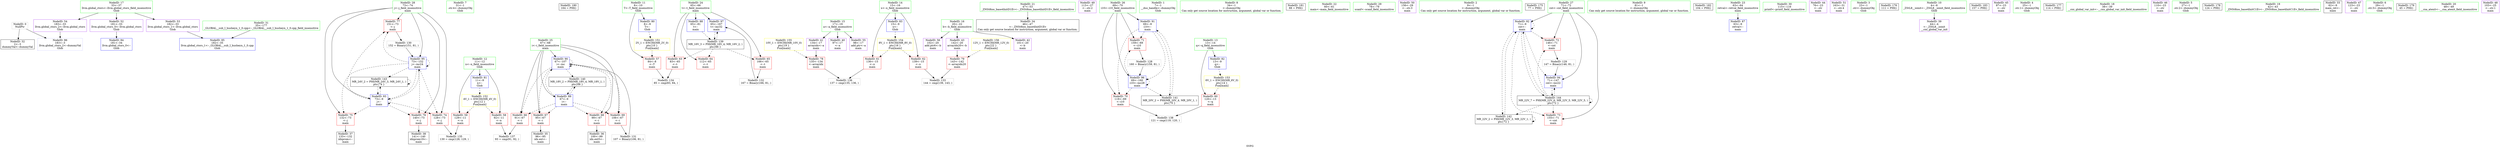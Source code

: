 digraph "SVFG" {
	label="SVFG";

	Node0x558f59932dd0 [shape=record,color=grey,label="{NodeID: 0\nNullPtr}"];
	Node0x558f59932dd0 -> Node0x558f59949020[style=solid];
	Node0x558f59932dd0 -> Node0x558f5994ce30[style=solid];
	Node0x558f5994d1a0 [shape=record,color=blue,label="{NodeID: 90\n67\<--107\ni\<--inc\nmain\n}"];
	Node0x558f5994d1a0 -> Node0x558f5994bcd0[style=dashed];
	Node0x558f5994d1a0 -> Node0x558f5994bda0[style=dashed];
	Node0x558f5994d1a0 -> Node0x558f5994be70[style=dashed];
	Node0x558f5994d1a0 -> Node0x558f5994bf40[style=dashed];
	Node0x558f5994d1a0 -> Node0x558f5994d1a0[style=dashed];
	Node0x558f5994d1a0 -> Node0x558f59955350[style=dashed];
	Node0x558f59933a50 [shape=record,color=green,label="{NodeID: 7\n31\<--1\n.str.4\<--dummyObj\nGlob }"];
	Node0x558f59961b80 [shape=record,color=black,label="{NodeID: 180\n164 = PHI()\n}"];
	Node0x558f59949e50 [shape=record,color=blue,label="{NodeID: 97\n65\<--167\nt\<--inc32\nmain\n}"];
	Node0x558f59949e50 -> Node0x558f59954e50[style=dashed];
	Node0x558f59948210 [shape=record,color=green,label="{NodeID: 14\n15\<--16\nx\<--x_field_insensitive\nGlob }"];
	Node0x558f59948210 -> Node0x558f5994b8c0[style=solid];
	Node0x558f59948210 -> Node0x558f5994b990[style=solid];
	Node0x558f59948210 -> Node0x558f5994cb30[style=solid];
	Node0x558f59948640 [shape=record,color=green,label="{NodeID: 21\n47\<--53\n_ZNSt8ios_base4InitD1Ev\<--_ZNSt8ios_base4InitD1Ev_field_insensitive\n}"];
	Node0x558f59948640 -> Node0x558f599491f0[style=solid];
	Node0x558f59948c50 [shape=record,color=green,label="{NodeID: 28\n73\<--74\nj\<--j_field_insensitive\nmain\n}"];
	Node0x558f59948c50 -> Node0x558f5994c350[style=solid];
	Node0x558f59948c50 -> Node0x558f5994c420[style=solid];
	Node0x558f59948c50 -> Node0x558f5994c4f0[style=solid];
	Node0x558f59948c50 -> Node0x558f5994c5c0[style=solid];
	Node0x558f59948c50 -> Node0x558f5994d410[style=solid];
	Node0x558f59948c50 -> Node0x558f5994d5b0[style=solid];
	Node0x558f599492f0 [shape=record,color=black,label="{NodeID: 35\n96\<--95\nidx.ext\<--\nmain\n}"];
	Node0x558f599498a0 [shape=record,color=purple,label="{NodeID: 42\n101\<--20\n\<--b\nmain\n}"];
	Node0x558f5994fc60 [shape=record,color=grey,label="{NodeID: 132\n167 = Binary(166, 81, )\n}"];
	Node0x558f5994fc60 -> Node0x558f59949e50[style=solid];
	Node0x558f5994ae70 [shape=record,color=purple,label="{NodeID: 49\n113\<--27\n\<--.str.2\nmain\n}"];
	Node0x558f59954e50 [shape=record,color=black,label="{NodeID: 139\nMR_16V_3 = PHI(MR_16V_4, MR_16V_2, )\npts\{66 \}\n}"];
	Node0x558f59954e50 -> Node0x558f5994ba60[style=dashed];
	Node0x558f59954e50 -> Node0x558f5994bb30[style=dashed];
	Node0x558f59954e50 -> Node0x558f5994bc00[style=dashed];
	Node0x558f59954e50 -> Node0x558f59949e50[style=dashed];
	Node0x558f5994b4b0 [shape=record,color=purple,label="{NodeID: 56\n102\<--20\nadd.ptr6\<--b\nmain\n}"];
	Node0x558f5994ba60 [shape=record,color=red,label="{NodeID: 63\n83\<--65\n\<--t\nmain\n}"];
	Node0x558f5994ba60 -> Node0x558f5994ff60[style=solid];
	Node0x558f59959650 [shape=record,color=yellow,style=double,label="{NodeID: 153\n6V_1 = ENCHI(MR_6V_0)\npts\{14 \}\nFun[main]}"];
	Node0x558f59959650 -> Node0x558f5994b7f0[style=dashed];
	Node0x558f5994c010 [shape=record,color=red,label="{NodeID: 70\n119\<--69\n\<--i10\nmain\n}"];
	Node0x558f5994c010 -> Node0x558f5994aa20[style=solid];
	Node0x558f5994c5c0 [shape=record,color=red,label="{NodeID: 77\n151\<--73\n\<--j\nmain\n}"];
	Node0x558f5994c5c0 -> Node0x558f5994f960[style=solid];
	Node0x558f5994cc30 [shape=record,color=blue,label="{NodeID: 84\n181\<--34\nllvm.global_ctors_0\<--\nGlob }"];
	Node0x558f59931ee0 [shape=record,color=green,label="{NodeID: 1\n7\<--1\n__dso_handle\<--dummyObj\nGlob }"];
	Node0x558f5994d270 [shape=record,color=blue,label="{NodeID: 91\n69\<--9\ni10\<--\nmain\n}"];
	Node0x558f5994d270 -> Node0x558f5994c010[style=dashed];
	Node0x558f5994d270 -> Node0x558f5994c0e0[style=dashed];
	Node0x558f5994d270 -> Node0x558f59949d80[style=dashed];
	Node0x558f5994d270 -> Node0x558f59955850[style=dashed];
	Node0x558f59933ae0 [shape=record,color=green,label="{NodeID: 8\n34\<--1\n\<--dummyObj\nCan only get source location for instruction, argument, global var or function.}"];
	Node0x558f59961c80 [shape=record,color=black,label="{NodeID: 181\n88 = PHI()\n}"];
	Node0x558f599482a0 [shape=record,color=green,label="{NodeID: 15\n17\<--19\na\<--a_field_insensitive\nGlob }"];
	Node0x558f599482a0 -> Node0x558f59949700[style=solid];
	Node0x558f599482a0 -> Node0x558f599497d0[style=solid];
	Node0x558f599482a0 -> Node0x558f5994b3e0[style=solid];
	Node0x558f59948740 [shape=record,color=green,label="{NodeID: 22\n60\<--61\nmain\<--main_field_insensitive\n}"];
	Node0x558f59948d20 [shape=record,color=green,label="{NodeID: 29\n78\<--79\nscanf\<--scanf_field_insensitive\n}"];
	Node0x558f599493c0 [shape=record,color=black,label="{NodeID: 36\n100\<--99\nidx.ext5\<--\nmain\n}"];
	Node0x558f59949970 [shape=record,color=purple,label="{NodeID: 43\n142\<--20\narrayidx20\<--b\nmain\n}"];
	Node0x558f59949970 -> Node0x558f5994c760[style=solid];
	Node0x558f5994fde0 [shape=record,color=grey,label="{NodeID: 133\n144 = cmp(139, 143, )\n}"];
	Node0x558f5994af40 [shape=record,color=purple,label="{NodeID: 50\n156\<--29\n\<--.str.3\nmain\n}"];
	Node0x558f59955350 [shape=record,color=black,label="{NodeID: 140\nMR_18V_2 = PHI(MR_18V_4, MR_18V_1, )\npts\{68 \}\n}"];
	Node0x558f59955350 -> Node0x558f5994d0d0[style=dashed];
	Node0x558f5994b580 [shape=record,color=red,label="{NodeID: 57\n84\<--8\n\<--T\nmain\n}"];
	Node0x558f5994b580 -> Node0x558f5994ff60[style=solid];
	Node0x558f5994bb30 [shape=record,color=red,label="{NodeID: 64\n112\<--65\n\<--t\nmain\n}"];
	Node0x558f59959730 [shape=record,color=yellow,style=double,label="{NodeID: 154\n8V_1 = ENCHI(MR_8V_0)\npts\{16 \}\nFun[main]}"];
	Node0x558f59959730 -> Node0x558f5994b8c0[style=dashed];
	Node0x558f59959730 -> Node0x558f5994b990[style=dashed];
	Node0x558f5994c0e0 [shape=record,color=red,label="{NodeID: 71\n159\<--69\n\<--i10\nmain\n}"];
	Node0x558f5994c0e0 -> Node0x558f5994f660[style=solid];
	Node0x558f5994c690 [shape=record,color=red,label="{NodeID: 78\n135\<--134\n\<--arrayidx\nmain\n}"];
	Node0x558f5994c690 -> Node0x558f5994a720[style=solid];
	Node0x558f5994cd30 [shape=record,color=blue,label="{NodeID: 85\n182\<--35\nllvm.global_ctors_1\<--_GLOBAL__sub_I_husheyn_1_0.cpp\nGlob }"];
	Node0x558f59932f70 [shape=record,color=green,label="{NodeID: 2\n9\<--1\n\<--dummyObj\nCan only get source location for instruction, argument, global var or function.}"];
	Node0x558f597a84e0 [shape=record,color=black,label="{NodeID: 175\n77 = PHI()\n}"];
	Node0x558f5994d340 [shape=record,color=blue,label="{NodeID: 92\n71\<--9\ncnt\<--\nmain\n}"];
	Node0x558f5994d340 -> Node0x558f5994c1b0[style=dashed];
	Node0x558f5994d340 -> Node0x558f5994c280[style=dashed];
	Node0x558f5994d340 -> Node0x558f5994d340[style=dashed];
	Node0x558f5994d340 -> Node0x558f5994d4e0[style=dashed];
	Node0x558f5994d340 -> Node0x558f59955d50[style=dashed];
	Node0x558f5994d340 -> Node0x558f59956750[style=dashed];
	Node0x558f59933b70 [shape=record,color=green,label="{NodeID: 9\n81\<--1\n\<--dummyObj\nCan only get source location for instruction, argument, global var or function.}"];
	Node0x558f59961d80 [shape=record,color=black,label="{NodeID: 182\n104 = PHI()\n}"];
	Node0x558f59948330 [shape=record,color=green,label="{NodeID: 16\n20\<--22\nb\<--b_field_insensitive\nGlob }"];
	Node0x558f59948330 -> Node0x558f599498a0[style=solid];
	Node0x558f59948330 -> Node0x558f59949970[style=solid];
	Node0x558f59948330 -> Node0x558f5994b4b0[style=solid];
	Node0x558f59948840 [shape=record,color=green,label="{NodeID: 23\n63\<--64\nretval\<--retval_field_insensitive\nmain\n}"];
	Node0x558f59948840 -> Node0x558f5994cf30[style=solid];
	Node0x558f59948e20 [shape=record,color=green,label="{NodeID: 30\n115\<--116\nprintf\<--printf_field_insensitive\n}"];
	Node0x558f59949490 [shape=record,color=black,label="{NodeID: 37\n133\<--132\nidxprom\<--\nmain\n}"];
	Node0x558f59949a40 [shape=record,color=purple,label="{NodeID: 44\n76\<--23\n\<--.str\nmain\n}"];
	Node0x558f5994ff60 [shape=record,color=grey,label="{NodeID: 134\n85 = cmp(83, 84, )\n}"];
	Node0x558f5994b010 [shape=record,color=purple,label="{NodeID: 51\n163\<--31\n\<--.str.4\nmain\n}"];
	Node0x558f59955850 [shape=record,color=black,label="{NodeID: 141\nMR_20V_2 = PHI(MR_20V_4, MR_20V_1, )\npts\{70 \}\n}"];
	Node0x558f59955850 -> Node0x558f5994d270[style=dashed];
	Node0x558f5994b650 [shape=record,color=red,label="{NodeID: 58\n92\<--11\n\<--n\nmain\n}"];
	Node0x558f5994b650 -> Node0x558f5994a8a0[style=solid];
	Node0x558f5994bc00 [shape=record,color=red,label="{NodeID: 65\n166\<--65\n\<--t\nmain\n}"];
	Node0x558f5994bc00 -> Node0x558f5994fc60[style=solid];
	Node0x558f59959810 [shape=record,color=yellow,style=double,label="{NodeID: 155\n10V_1 = ENCHI(MR_10V_0)\npts\{19 \}\nFun[main]}"];
	Node0x558f59959810 -> Node0x558f5994c690[style=dashed];
	Node0x558f5994c1b0 [shape=record,color=red,label="{NodeID: 72\n146\<--71\n\<--cnt\nmain\n}"];
	Node0x558f5994c1b0 -> Node0x558f5994f7e0[style=solid];
	Node0x558f5994c760 [shape=record,color=red,label="{NodeID: 79\n143\<--142\n\<--arrayidx20\nmain\n}"];
	Node0x558f5994c760 -> Node0x558f5994fde0[style=solid];
	Node0x558f5994ce30 [shape=record,color=blue, style = dotted,label="{NodeID: 86\n183\<--3\nllvm.global_ctors_2\<--dummyVal\nGlob }"];
	Node0x558f59933460 [shape=record,color=green,label="{NodeID: 3\n23\<--1\n.str\<--dummyObj\nGlob }"];
	Node0x558f59960ff0 [shape=record,color=black,label="{NodeID: 176\n111 = PHI()\n}"];
	Node0x558f5994d410 [shape=record,color=blue,label="{NodeID: 93\n73\<--9\nj\<--\nmain\n}"];
	Node0x558f5994d410 -> Node0x558f5994c350[style=dashed];
	Node0x558f5994d410 -> Node0x558f5994c420[style=dashed];
	Node0x558f5994d410 -> Node0x558f5994c4f0[style=dashed];
	Node0x558f5994d410 -> Node0x558f5994c5c0[style=dashed];
	Node0x558f5994d410 -> Node0x558f5994d410[style=dashed];
	Node0x558f5994d410 -> Node0x558f5994d5b0[style=dashed];
	Node0x558f5994d410 -> Node0x558f59956250[style=dashed];
	Node0x558f59934370 [shape=record,color=green,label="{NodeID: 10\n4\<--6\n_ZStL8__ioinit\<--_ZStL8__ioinit_field_insensitive\nGlob }"];
	Node0x558f59934370 -> Node0x558f59949630[style=solid];
	Node0x558f59961e80 [shape=record,color=black,label="{NodeID: 183\n157 = PHI()\n}"];
	Node0x558f599483c0 [shape=record,color=green,label="{NodeID: 17\n33\<--37\nllvm.global_ctors\<--llvm.global_ctors_field_insensitive\nGlob }"];
	Node0x558f599483c0 -> Node0x558f5994b0e0[style=solid];
	Node0x558f599483c0 -> Node0x558f5994b1e0[style=solid];
	Node0x558f599483c0 -> Node0x558f5994b2e0[style=solid];
	Node0x558f59948910 [shape=record,color=green,label="{NodeID: 24\n65\<--66\nt\<--t_field_insensitive\nmain\n}"];
	Node0x558f59948910 -> Node0x558f5994ba60[style=solid];
	Node0x558f59948910 -> Node0x558f5994bb30[style=solid];
	Node0x558f59948910 -> Node0x558f5994bc00[style=solid];
	Node0x558f59948910 -> Node0x558f5994d000[style=solid];
	Node0x558f59948910 -> Node0x558f59949e50[style=solid];
	Node0x558f59948f20 [shape=record,color=green,label="{NodeID: 31\n35\<--177\n_GLOBAL__sub_I_husheyn_1_0.cpp\<--_GLOBAL__sub_I_husheyn_1_0.cpp_field_insensitive\n}"];
	Node0x558f59948f20 -> Node0x558f5994cd30[style=solid];
	Node0x558f59949560 [shape=record,color=black,label="{NodeID: 38\n141\<--140\nidxprom19\<--\nmain\n}"];
	Node0x558f5994f660 [shape=record,color=grey,label="{NodeID: 128\n160 = Binary(159, 81, )\n}"];
	Node0x558f5994f660 -> Node0x558f59949d80[style=solid];
	Node0x558f59949b10 [shape=record,color=purple,label="{NodeID: 45\n87\<--23\n\<--.str\nmain\n}"];
	Node0x558f5994a5a0 [shape=record,color=grey,label="{NodeID: 135\n130 = cmp(128, 129, )\n}"];
	Node0x558f5994b0e0 [shape=record,color=purple,label="{NodeID: 52\n181\<--33\nllvm.global_ctors_0\<--llvm.global_ctors\nGlob }"];
	Node0x558f5994b0e0 -> Node0x558f5994cc30[style=solid];
	Node0x558f59955d50 [shape=record,color=black,label="{NodeID: 142\nMR_22V_2 = PHI(MR_22V_3, MR_22V_1, )\npts\{72 \}\n}"];
	Node0x558f59955d50 -> Node0x558f5994d340[style=dashed];
	Node0x558f59955d50 -> Node0x558f59955d50[style=dashed];
	Node0x558f5994b720 [shape=record,color=red,label="{NodeID: 59\n129\<--11\n\<--n\nmain\n}"];
	Node0x558f5994b720 -> Node0x558f5994a5a0[style=solid];
	Node0x558f5994bcd0 [shape=record,color=red,label="{NodeID: 66\n91\<--67\n\<--i\nmain\n}"];
	Node0x558f5994bcd0 -> Node0x558f5994a8a0[style=solid];
	Node0x558f599598f0 [shape=record,color=yellow,style=double,label="{NodeID: 156\n12V_1 = ENCHI(MR_12V_0)\npts\{22 \}\nFun[main]}"];
	Node0x558f599598f0 -> Node0x558f5994c760[style=dashed];
	Node0x558f5994c280 [shape=record,color=red,label="{NodeID: 73\n155\<--71\n\<--cnt\nmain\n}"];
	Node0x558f5994c830 [shape=record,color=blue,label="{NodeID: 80\n8\<--9\nT\<--\nGlob }"];
	Node0x558f5994c830 -> Node0x558f59958a50[style=dashed];
	Node0x558f5994cf30 [shape=record,color=blue,label="{NodeID: 87\n63\<--9\nretval\<--\nmain\n}"];
	Node0x558f599334f0 [shape=record,color=green,label="{NodeID: 4\n25\<--1\n.str.1\<--dummyObj\nGlob }"];
	Node0x558f599610f0 [shape=record,color=black,label="{NodeID: 177\n114 = PHI()\n}"];
	Node0x558f5994d4e0 [shape=record,color=blue,label="{NodeID: 94\n71\<--147\ncnt\<--inc22\nmain\n}"];
	Node0x558f5994d4e0 -> Node0x558f59956750[style=dashed];
	Node0x558f59934440 [shape=record,color=green,label="{NodeID: 11\n8\<--10\nT\<--T_field_insensitive\nGlob }"];
	Node0x558f59934440 -> Node0x558f5994b580[style=solid];
	Node0x558f59934440 -> Node0x558f5994c830[style=solid];
	Node0x558f59948450 [shape=record,color=green,label="{NodeID: 18\n38\<--39\n__cxx_global_var_init\<--__cxx_global_var_init_field_insensitive\n}"];
	Node0x558f599489e0 [shape=record,color=green,label="{NodeID: 25\n67\<--68\ni\<--i_field_insensitive\nmain\n}"];
	Node0x558f599489e0 -> Node0x558f5994bcd0[style=solid];
	Node0x558f599489e0 -> Node0x558f5994bda0[style=solid];
	Node0x558f599489e0 -> Node0x558f5994be70[style=solid];
	Node0x558f599489e0 -> Node0x558f5994bf40[style=solid];
	Node0x558f599489e0 -> Node0x558f5994d0d0[style=solid];
	Node0x558f599489e0 -> Node0x558f5994d1a0[style=solid];
	Node0x558f59949020 [shape=record,color=black,label="{NodeID: 32\n2\<--3\ndummyVal\<--dummyVal\n}"];
	Node0x558f59949630 [shape=record,color=purple,label="{NodeID: 39\n44\<--4\n\<--_ZStL8__ioinit\n__cxx_global_var_init\n}"];
	Node0x558f5994f7e0 [shape=record,color=grey,label="{NodeID: 129\n147 = Binary(146, 81, )\n}"];
	Node0x558f5994f7e0 -> Node0x558f5994d4e0[style=solid];
	Node0x558f59949be0 [shape=record,color=purple,label="{NodeID: 46\n110\<--23\n\<--.str\nmain\n}"];
	Node0x558f5994a720 [shape=record,color=grey,label="{NodeID: 136\n137 = cmp(135, 136, )\n}"];
	Node0x558f5994b1e0 [shape=record,color=purple,label="{NodeID: 53\n182\<--33\nllvm.global_ctors_1\<--llvm.global_ctors\nGlob }"];
	Node0x558f5994b1e0 -> Node0x558f5994cd30[style=solid];
	Node0x558f59956250 [shape=record,color=black,label="{NodeID: 143\nMR_24V_2 = PHI(MR_24V_3, MR_24V_1, )\npts\{74 \}\n}"];
	Node0x558f59956250 -> Node0x558f5994d410[style=dashed];
	Node0x558f59956250 -> Node0x558f59956250[style=dashed];
	Node0x558f5994b7f0 [shape=record,color=red,label="{NodeID: 60\n120\<--13\n\<--q\nmain\n}"];
	Node0x558f5994b7f0 -> Node0x558f5994aa20[style=solid];
	Node0x558f5994bda0 [shape=record,color=red,label="{NodeID: 67\n95\<--67\n\<--i\nmain\n}"];
	Node0x558f5994bda0 -> Node0x558f599492f0[style=solid];
	Node0x558f5994c350 [shape=record,color=red,label="{NodeID: 74\n128\<--73\n\<--j\nmain\n}"];
	Node0x558f5994c350 -> Node0x558f5994a5a0[style=solid];
	Node0x558f5994c930 [shape=record,color=blue,label="{NodeID: 81\n11\<--9\nn\<--\nGlob }"];
	Node0x558f5994c930 -> Node0x558f59959570[style=dashed];
	Node0x558f5994d000 [shape=record,color=blue,label="{NodeID: 88\n65\<--81\nt\<--\nmain\n}"];
	Node0x558f5994d000 -> Node0x558f59954e50[style=dashed];
	Node0x558f59933220 [shape=record,color=green,label="{NodeID: 5\n27\<--1\n.str.2\<--dummyObj\nGlob }"];
	Node0x558f59961980 [shape=record,color=black,label="{NodeID: 178\n124 = PHI()\n}"];
	Node0x558f5994d5b0 [shape=record,color=blue,label="{NodeID: 95\n73\<--152\nj\<--inc24\nmain\n}"];
	Node0x558f5994d5b0 -> Node0x558f5994c350[style=dashed];
	Node0x558f5994d5b0 -> Node0x558f5994c420[style=dashed];
	Node0x558f5994d5b0 -> Node0x558f5994c4f0[style=dashed];
	Node0x558f5994d5b0 -> Node0x558f5994c5c0[style=dashed];
	Node0x558f5994d5b0 -> Node0x558f5994d410[style=dashed];
	Node0x558f5994d5b0 -> Node0x558f5994d5b0[style=dashed];
	Node0x558f5994d5b0 -> Node0x558f59956250[style=dashed];
	Node0x558f59934510 [shape=record,color=green,label="{NodeID: 12\n11\<--12\nn\<--n_field_insensitive\nGlob }"];
	Node0x558f59934510 -> Node0x558f5994b650[style=solid];
	Node0x558f59934510 -> Node0x558f5994b720[style=solid];
	Node0x558f59934510 -> Node0x558f5994c930[style=solid];
	Node0x558f599484e0 [shape=record,color=green,label="{NodeID: 19\n42\<--43\n_ZNSt8ios_base4InitC1Ev\<--_ZNSt8ios_base4InitC1Ev_field_insensitive\n}"];
	Node0x558f59948ab0 [shape=record,color=green,label="{NodeID: 26\n69\<--70\ni10\<--i10_field_insensitive\nmain\n}"];
	Node0x558f59948ab0 -> Node0x558f5994c010[style=solid];
	Node0x558f59948ab0 -> Node0x558f5994c0e0[style=solid];
	Node0x558f59948ab0 -> Node0x558f5994d270[style=solid];
	Node0x558f59948ab0 -> Node0x558f59949d80[style=solid];
	Node0x558f59949120 [shape=record,color=black,label="{NodeID: 33\n62\<--9\nmain_ret\<--\nmain\n}"];
	Node0x558f59949700 [shape=record,color=purple,label="{NodeID: 40\n97\<--17\n\<--a\nmain\n}"];
	Node0x558f5994f960 [shape=record,color=grey,label="{NodeID: 130\n152 = Binary(151, 81, )\n}"];
	Node0x558f5994f960 -> Node0x558f5994d5b0[style=solid];
	Node0x558f59949cb0 [shape=record,color=purple,label="{NodeID: 47\n123\<--23\n\<--.str\nmain\n}"];
	Node0x558f5994a8a0 [shape=record,color=grey,label="{NodeID: 137\n93 = cmp(91, 92, )\n}"];
	Node0x558f5994b2e0 [shape=record,color=purple,label="{NodeID: 54\n183\<--33\nllvm.global_ctors_2\<--llvm.global_ctors\nGlob }"];
	Node0x558f5994b2e0 -> Node0x558f5994ce30[style=solid];
	Node0x558f59956750 [shape=record,color=black,label="{NodeID: 144\nMR_22V_7 = PHI(MR_22V_6, MR_22V_5, MR_22V_5, )\npts\{72 \}\n}"];
	Node0x558f59956750 -> Node0x558f5994c1b0[style=dashed];
	Node0x558f59956750 -> Node0x558f5994c280[style=dashed];
	Node0x558f59956750 -> Node0x558f5994d340[style=dashed];
	Node0x558f59956750 -> Node0x558f5994d4e0[style=dashed];
	Node0x558f59956750 -> Node0x558f59955d50[style=dashed];
	Node0x558f59956750 -> Node0x558f59956750[style=dashed];
	Node0x558f5994b8c0 [shape=record,color=red,label="{NodeID: 61\n136\<--15\n\<--x\nmain\n}"];
	Node0x558f5994b8c0 -> Node0x558f5994a720[style=solid];
	Node0x558f59958a50 [shape=record,color=yellow,style=double,label="{NodeID: 151\n2V_1 = ENCHI(MR_2V_0)\npts\{10 \}\nFun[main]}"];
	Node0x558f59958a50 -> Node0x558f5994b580[style=dashed];
	Node0x558f5994be70 [shape=record,color=red,label="{NodeID: 68\n99\<--67\n\<--i\nmain\n}"];
	Node0x558f5994be70 -> Node0x558f599493c0[style=solid];
	Node0x558f5994c420 [shape=record,color=red,label="{NodeID: 75\n132\<--73\n\<--j\nmain\n}"];
	Node0x558f5994c420 -> Node0x558f59949490[style=solid];
	Node0x558f5994ca30 [shape=record,color=blue,label="{NodeID: 82\n13\<--9\nq\<--\nGlob }"];
	Node0x558f5994ca30 -> Node0x558f59959650[style=dashed];
	Node0x558f5994d0d0 [shape=record,color=blue,label="{NodeID: 89\n67\<--9\ni\<--\nmain\n}"];
	Node0x558f5994d0d0 -> Node0x558f5994bcd0[style=dashed];
	Node0x558f5994d0d0 -> Node0x558f5994bda0[style=dashed];
	Node0x558f5994d0d0 -> Node0x558f5994be70[style=dashed];
	Node0x558f5994d0d0 -> Node0x558f5994bf40[style=dashed];
	Node0x558f5994d0d0 -> Node0x558f5994d1a0[style=dashed];
	Node0x558f5994d0d0 -> Node0x558f59955350[style=dashed];
	Node0x558f599332b0 [shape=record,color=green,label="{NodeID: 6\n29\<--1\n.str.3\<--dummyObj\nGlob }"];
	Node0x558f59961a80 [shape=record,color=black,label="{NodeID: 179\n45 = PHI()\n}"];
	Node0x558f59949d80 [shape=record,color=blue,label="{NodeID: 96\n69\<--160\ni10\<--inc28\nmain\n}"];
	Node0x558f59949d80 -> Node0x558f5994c010[style=dashed];
	Node0x558f59949d80 -> Node0x558f5994c0e0[style=dashed];
	Node0x558f59949d80 -> Node0x558f59949d80[style=dashed];
	Node0x558f59949d80 -> Node0x558f59955850[style=dashed];
	Node0x558f59948180 [shape=record,color=green,label="{NodeID: 13\n13\<--14\nq\<--q_field_insensitive\nGlob }"];
	Node0x558f59948180 -> Node0x558f5994b7f0[style=solid];
	Node0x558f59948180 -> Node0x558f5994ca30[style=solid];
	Node0x558f59948570 [shape=record,color=green,label="{NodeID: 20\n48\<--49\n__cxa_atexit\<--__cxa_atexit_field_insensitive\n}"];
	Node0x558f59948b80 [shape=record,color=green,label="{NodeID: 27\n71\<--72\ncnt\<--cnt_field_insensitive\nmain\n}"];
	Node0x558f59948b80 -> Node0x558f5994c1b0[style=solid];
	Node0x558f59948b80 -> Node0x558f5994c280[style=solid];
	Node0x558f59948b80 -> Node0x558f5994d340[style=solid];
	Node0x558f59948b80 -> Node0x558f5994d4e0[style=solid];
	Node0x558f599491f0 [shape=record,color=black,label="{NodeID: 34\n46\<--47\n\<--_ZNSt8ios_base4InitD1Ev\nCan only get source location for instruction, argument, global var or function.}"];
	Node0x558f599497d0 [shape=record,color=purple,label="{NodeID: 41\n134\<--17\narrayidx\<--a\nmain\n}"];
	Node0x558f599497d0 -> Node0x558f5994c690[style=solid];
	Node0x558f5994fae0 [shape=record,color=grey,label="{NodeID: 131\n107 = Binary(106, 81, )\n}"];
	Node0x558f5994fae0 -> Node0x558f5994d1a0[style=solid];
	Node0x558f5994ada0 [shape=record,color=purple,label="{NodeID: 48\n103\<--25\n\<--.str.1\nmain\n}"];
	Node0x558f5994aa20 [shape=record,color=grey,label="{NodeID: 138\n121 = cmp(119, 120, )\n}"];
	Node0x558f5994b3e0 [shape=record,color=purple,label="{NodeID: 55\n98\<--17\nadd.ptr\<--a\nmain\n}"];
	Node0x558f5994b990 [shape=record,color=red,label="{NodeID: 62\n139\<--15\n\<--x\nmain\n}"];
	Node0x558f5994b990 -> Node0x558f5994fde0[style=solid];
	Node0x558f59959570 [shape=record,color=yellow,style=double,label="{NodeID: 152\n4V_1 = ENCHI(MR_4V_0)\npts\{12 \}\nFun[main]}"];
	Node0x558f59959570 -> Node0x558f5994b650[style=dashed];
	Node0x558f59959570 -> Node0x558f5994b720[style=dashed];
	Node0x558f5994bf40 [shape=record,color=red,label="{NodeID: 69\n106\<--67\n\<--i\nmain\n}"];
	Node0x558f5994bf40 -> Node0x558f5994fae0[style=solid];
	Node0x558f5994c4f0 [shape=record,color=red,label="{NodeID: 76\n140\<--73\n\<--j\nmain\n}"];
	Node0x558f5994c4f0 -> Node0x558f59949560[style=solid];
	Node0x558f5994cb30 [shape=record,color=blue,label="{NodeID: 83\n15\<--9\nx\<--\nGlob }"];
	Node0x558f5994cb30 -> Node0x558f59959730[style=dashed];
}
